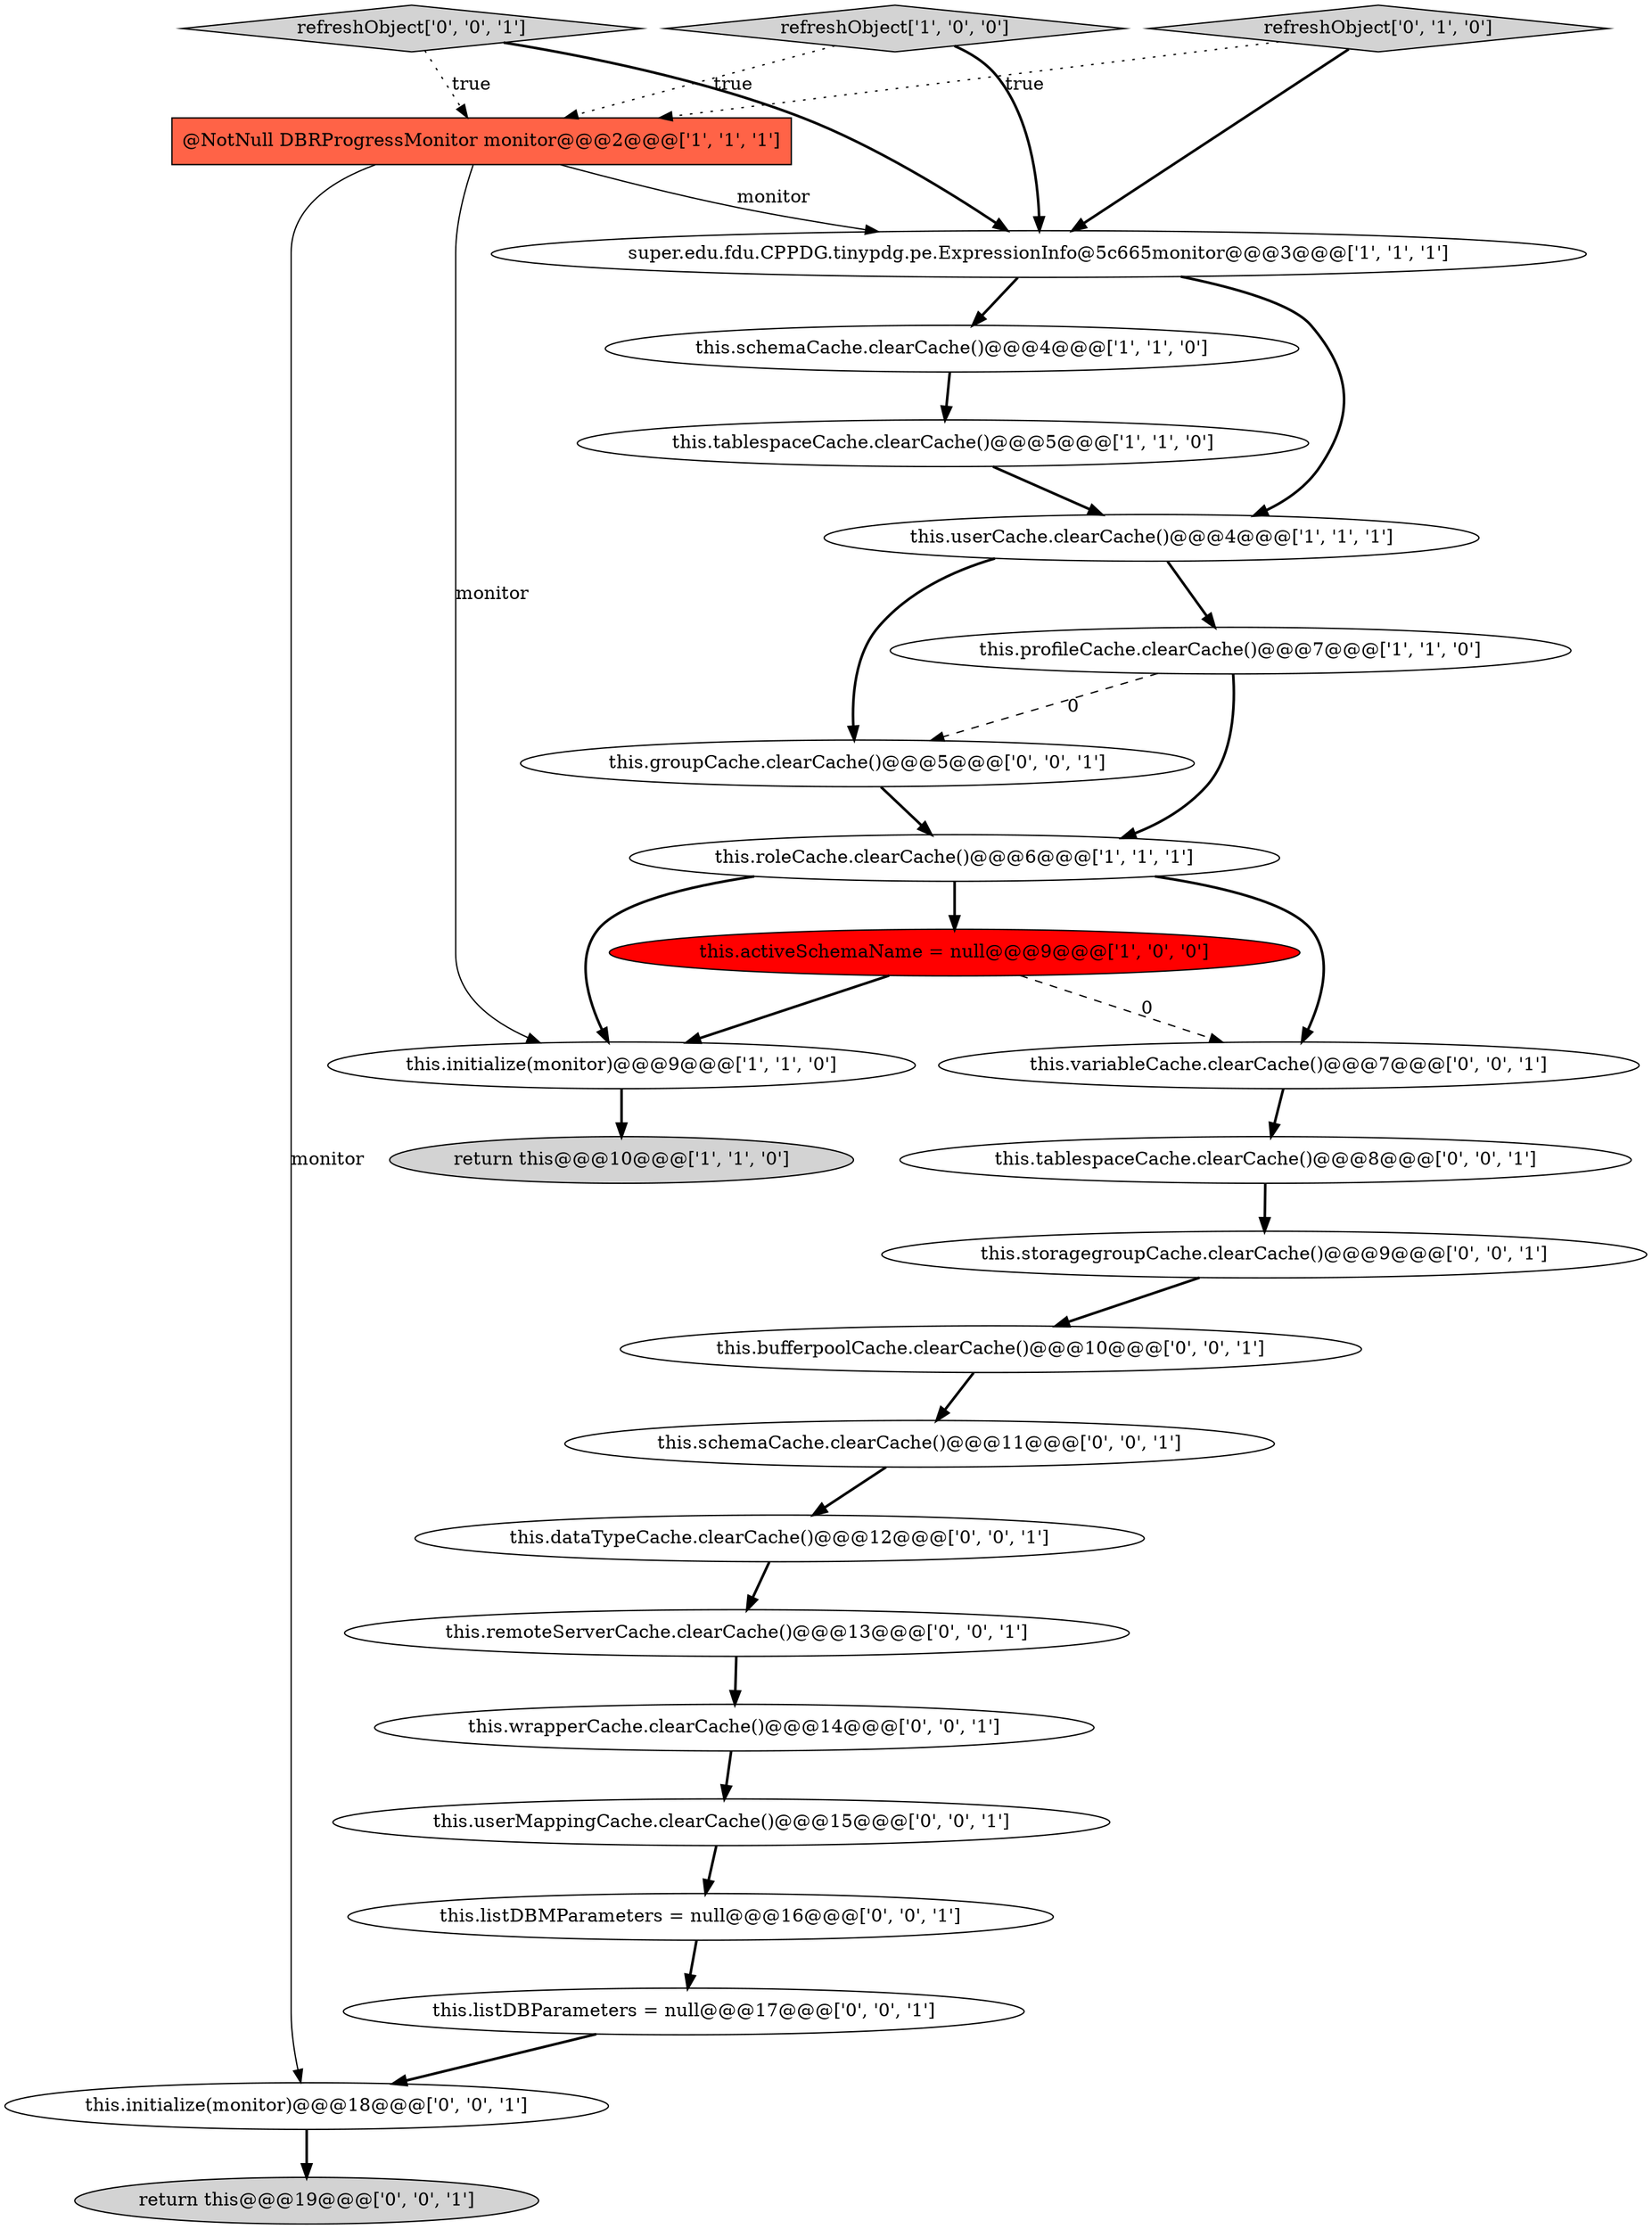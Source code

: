 digraph {
10 [style = filled, label = "this.roleCache.clearCache()@@@6@@@['1', '1', '1']", fillcolor = white, shape = ellipse image = "AAA0AAABBB1BBB"];
13 [style = filled, label = "refreshObject['0', '0', '1']", fillcolor = lightgray, shape = diamond image = "AAA0AAABBB3BBB"];
22 [style = filled, label = "this.storagegroupCache.clearCache()@@@9@@@['0', '0', '1']", fillcolor = white, shape = ellipse image = "AAA0AAABBB3BBB"];
14 [style = filled, label = "this.userMappingCache.clearCache()@@@15@@@['0', '0', '1']", fillcolor = white, shape = ellipse image = "AAA0AAABBB3BBB"];
20 [style = filled, label = "this.listDBParameters = null@@@17@@@['0', '0', '1']", fillcolor = white, shape = ellipse image = "AAA0AAABBB3BBB"];
15 [style = filled, label = "this.schemaCache.clearCache()@@@11@@@['0', '0', '1']", fillcolor = white, shape = ellipse image = "AAA0AAABBB3BBB"];
7 [style = filled, label = "this.activeSchemaName = null@@@9@@@['1', '0', '0']", fillcolor = red, shape = ellipse image = "AAA1AAABBB1BBB"];
5 [style = filled, label = "this.initialize(monitor)@@@9@@@['1', '1', '0']", fillcolor = white, shape = ellipse image = "AAA0AAABBB1BBB"];
0 [style = filled, label = "this.userCache.clearCache()@@@4@@@['1', '1', '1']", fillcolor = white, shape = ellipse image = "AAA0AAABBB1BBB"];
18 [style = filled, label = "this.bufferpoolCache.clearCache()@@@10@@@['0', '0', '1']", fillcolor = white, shape = ellipse image = "AAA0AAABBB3BBB"];
2 [style = filled, label = "this.tablespaceCache.clearCache()@@@5@@@['1', '1', '0']", fillcolor = white, shape = ellipse image = "AAA0AAABBB1BBB"];
3 [style = filled, label = "super.edu.fdu.CPPDG.tinypdg.pe.ExpressionInfo@5c665monitor@@@3@@@['1', '1', '1']", fillcolor = white, shape = ellipse image = "AAA0AAABBB1BBB"];
12 [style = filled, label = "this.groupCache.clearCache()@@@5@@@['0', '0', '1']", fillcolor = white, shape = ellipse image = "AAA0AAABBB3BBB"];
4 [style = filled, label = "this.profileCache.clearCache()@@@7@@@['1', '1', '0']", fillcolor = white, shape = ellipse image = "AAA0AAABBB1BBB"];
23 [style = filled, label = "this.tablespaceCache.clearCache()@@@8@@@['0', '0', '1']", fillcolor = white, shape = ellipse image = "AAA0AAABBB3BBB"];
26 [style = filled, label = "return this@@@19@@@['0', '0', '1']", fillcolor = lightgray, shape = ellipse image = "AAA0AAABBB3BBB"];
21 [style = filled, label = "this.listDBMParameters = null@@@16@@@['0', '0', '1']", fillcolor = white, shape = ellipse image = "AAA0AAABBB3BBB"];
1 [style = filled, label = "this.schemaCache.clearCache()@@@4@@@['1', '1', '0']", fillcolor = white, shape = ellipse image = "AAA0AAABBB1BBB"];
17 [style = filled, label = "this.dataTypeCache.clearCache()@@@12@@@['0', '0', '1']", fillcolor = white, shape = ellipse image = "AAA0AAABBB3BBB"];
16 [style = filled, label = "this.wrapperCache.clearCache()@@@14@@@['0', '0', '1']", fillcolor = white, shape = ellipse image = "AAA0AAABBB3BBB"];
24 [style = filled, label = "this.variableCache.clearCache()@@@7@@@['0', '0', '1']", fillcolor = white, shape = ellipse image = "AAA0AAABBB3BBB"];
6 [style = filled, label = "refreshObject['1', '0', '0']", fillcolor = lightgray, shape = diamond image = "AAA0AAABBB1BBB"];
8 [style = filled, label = "return this@@@10@@@['1', '1', '0']", fillcolor = lightgray, shape = ellipse image = "AAA0AAABBB1BBB"];
11 [style = filled, label = "refreshObject['0', '1', '0']", fillcolor = lightgray, shape = diamond image = "AAA0AAABBB2BBB"];
25 [style = filled, label = "this.initialize(monitor)@@@18@@@['0', '0', '1']", fillcolor = white, shape = ellipse image = "AAA0AAABBB3BBB"];
9 [style = filled, label = "@NotNull DBRProgressMonitor monitor@@@2@@@['1', '1', '1']", fillcolor = tomato, shape = box image = "AAA0AAABBB1BBB"];
19 [style = filled, label = "this.remoteServerCache.clearCache()@@@13@@@['0', '0', '1']", fillcolor = white, shape = ellipse image = "AAA0AAABBB3BBB"];
4->10 [style = bold, label=""];
6->3 [style = bold, label=""];
5->8 [style = bold, label=""];
3->1 [style = bold, label=""];
9->25 [style = solid, label="monitor"];
10->24 [style = bold, label=""];
0->12 [style = bold, label=""];
18->15 [style = bold, label=""];
9->3 [style = solid, label="monitor"];
11->9 [style = dotted, label="true"];
9->5 [style = solid, label="monitor"];
20->25 [style = bold, label=""];
10->7 [style = bold, label=""];
17->19 [style = bold, label=""];
3->0 [style = bold, label=""];
4->12 [style = dashed, label="0"];
19->16 [style = bold, label=""];
15->17 [style = bold, label=""];
7->5 [style = bold, label=""];
2->0 [style = bold, label=""];
12->10 [style = bold, label=""];
23->22 [style = bold, label=""];
22->18 [style = bold, label=""];
10->5 [style = bold, label=""];
21->20 [style = bold, label=""];
13->3 [style = bold, label=""];
6->9 [style = dotted, label="true"];
11->3 [style = bold, label=""];
0->4 [style = bold, label=""];
7->24 [style = dashed, label="0"];
25->26 [style = bold, label=""];
16->14 [style = bold, label=""];
1->2 [style = bold, label=""];
14->21 [style = bold, label=""];
24->23 [style = bold, label=""];
13->9 [style = dotted, label="true"];
}
